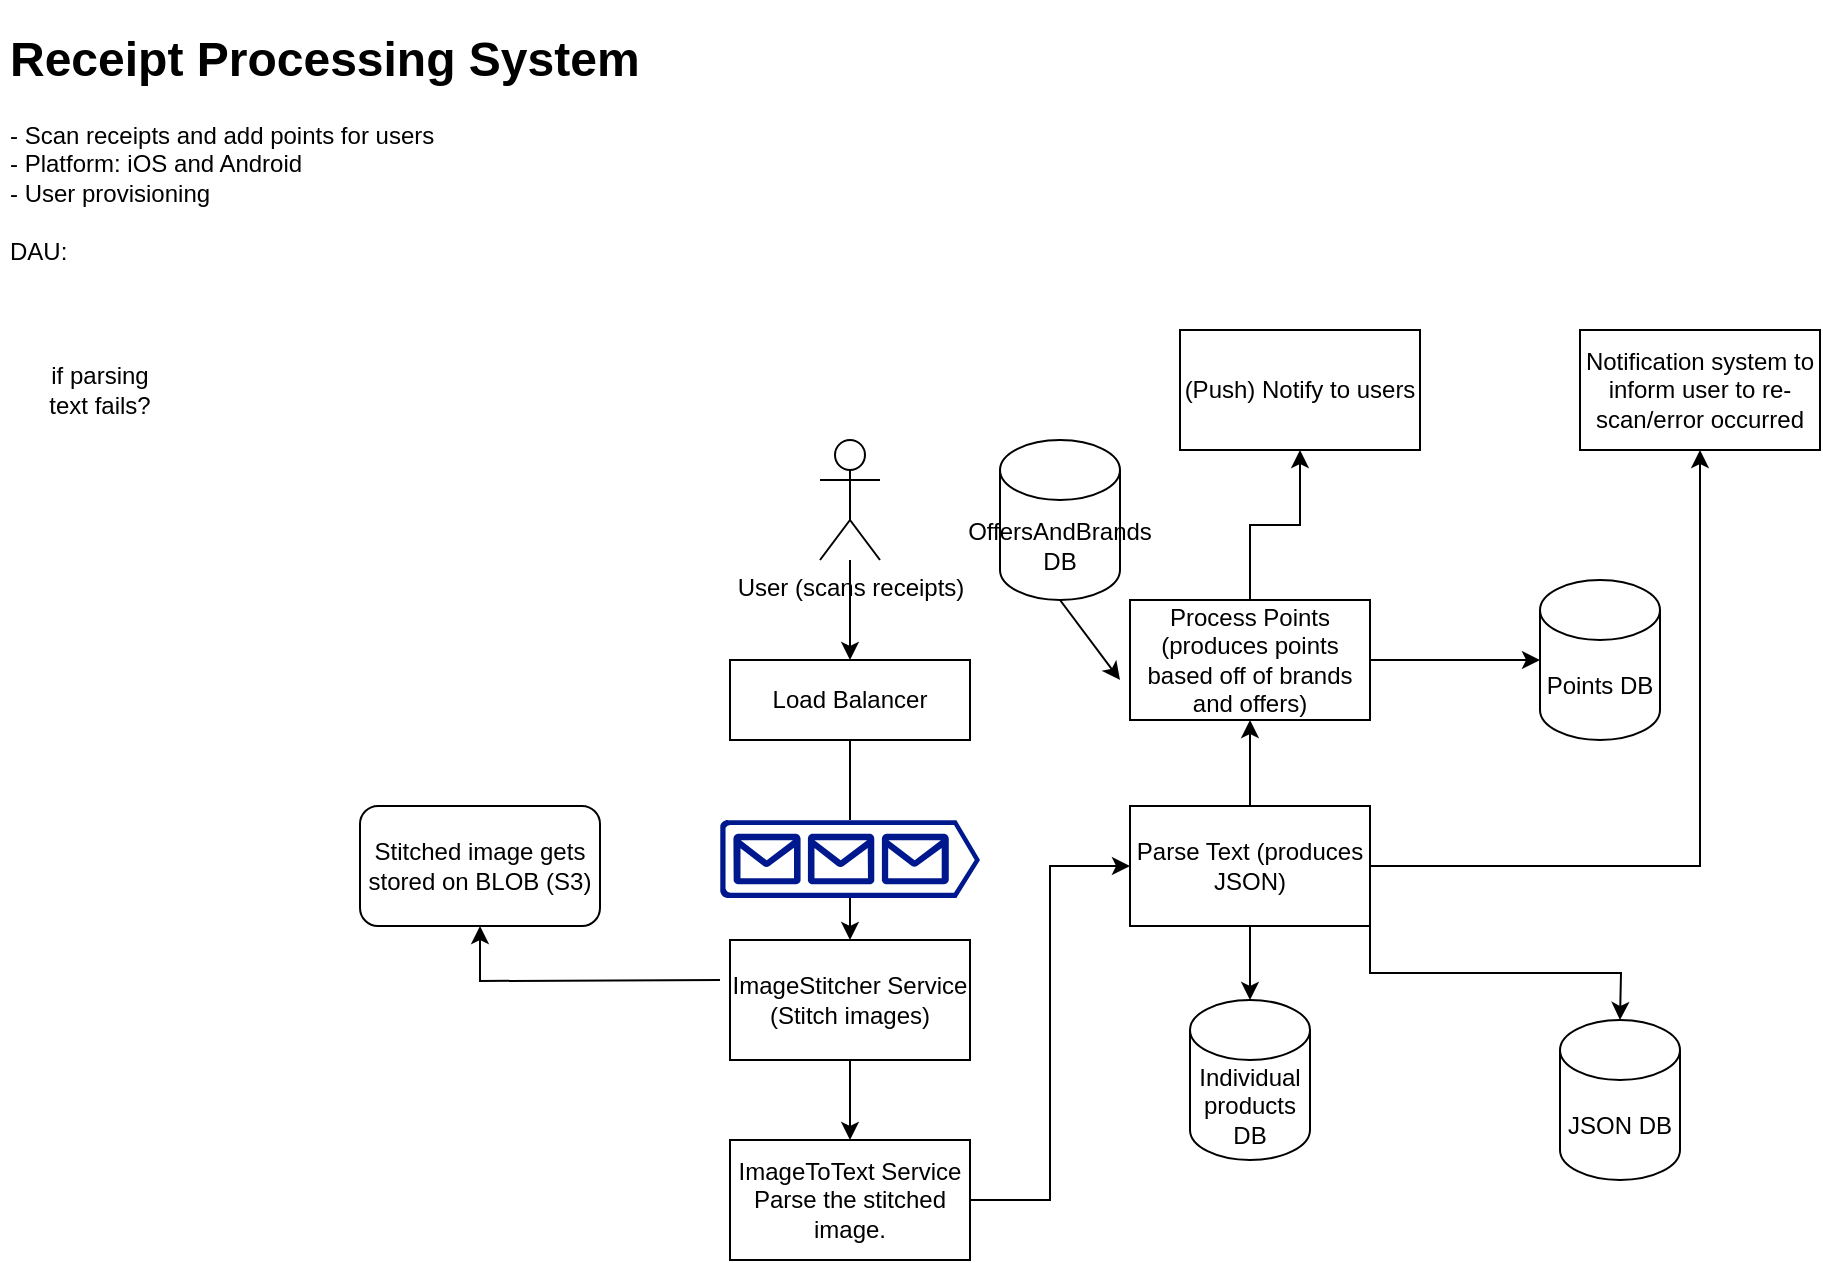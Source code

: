 <mxfile version="20.3.1" type="github"><diagram id="6Mz6tOzfKaghkJ3H9mZz" name="Page-1"><mxGraphModel dx="1038" dy="539" grid="1" gridSize="10" guides="1" tooltips="1" connect="1" arrows="1" fold="1" page="1" pageScale="1" pageWidth="850" pageHeight="1100" math="0" shadow="0"><root><mxCell id="0"/><mxCell id="1" parent="0"/><mxCell id="VeaSoi6lPPONE7-DnQfH-1" value="&lt;h1&gt;Receipt Processing System&lt;/h1&gt;&lt;div&gt;- Scan receipts and add points for users&lt;/div&gt;&lt;div&gt;- Platform: iOS and Android&lt;/div&gt;&lt;div&gt;- User provisioning&lt;/div&gt;&lt;div&gt;&lt;br&gt;&lt;/div&gt;&lt;div&gt;DAU:&amp;nbsp;&lt;/div&gt;&lt;div&gt;1 million users - uploading receipt - 2 receipts per day&lt;/div&gt;&lt;div&gt;&lt;span style=&quot;background-color: initial;&quot;&gt;&amp;nbsp;&lt;/span&gt;&lt;br&gt;&lt;/div&gt;&lt;div&gt;&lt;br&gt;&lt;/div&gt;&lt;div&gt;&lt;br&gt;&lt;/div&gt;" style="text;html=1;strokeColor=none;fillColor=none;spacing=5;spacingTop=-20;whiteSpace=wrap;overflow=hidden;rounded=0;" parent="1" vertex="1"><mxGeometry x="10" y="10" width="330" height="120" as="geometry"/></mxCell><mxCell id="VeaSoi6lPPONE7-DnQfH-11" value="" style="edgeStyle=orthogonalEdgeStyle;rounded=0;orthogonalLoop=1;jettySize=auto;html=1;" parent="1" source="VeaSoi6lPPONE7-DnQfH-3" target="VeaSoi6lPPONE7-DnQfH-4" edge="1"><mxGeometry relative="1" as="geometry"/></mxCell><mxCell id="VeaSoi6lPPONE7-DnQfH-3" value="User (scans receipts)" style="shape=umlActor;verticalLabelPosition=bottom;verticalAlign=top;html=1;outlineConnect=0;" parent="1" vertex="1"><mxGeometry x="420" y="220" width="30" height="60" as="geometry"/></mxCell><mxCell id="VeaSoi6lPPONE7-DnQfH-6" value="" style="edgeStyle=orthogonalEdgeStyle;rounded=0;orthogonalLoop=1;jettySize=auto;html=1;startArrow=none;" parent="1" source="VeaSoi6lPPONE7-DnQfH-33" target="VeaSoi6lPPONE7-DnQfH-5" edge="1"><mxGeometry relative="1" as="geometry"/></mxCell><mxCell id="VeaSoi6lPPONE7-DnQfH-4" value="Load Balancer" style="rounded=0;whiteSpace=wrap;html=1;" parent="1" vertex="1"><mxGeometry x="375" y="330" width="120" height="40" as="geometry"/></mxCell><mxCell id="VeaSoi6lPPONE7-DnQfH-14" value="" style="edgeStyle=orthogonalEdgeStyle;rounded=0;orthogonalLoop=1;jettySize=auto;html=1;exitX=1;exitY=0.5;exitDx=0;exitDy=0;entryX=0;entryY=0.5;entryDx=0;entryDy=0;" parent="1" source="VeaSoi6lPPONE7-DnQfH-23" target="VeaSoi6lPPONE7-DnQfH-13" edge="1"><mxGeometry relative="1" as="geometry"/></mxCell><mxCell id="VeaSoi6lPPONE7-DnQfH-24" value="" style="edgeStyle=orthogonalEdgeStyle;rounded=0;orthogonalLoop=1;jettySize=auto;html=1;" parent="1" source="VeaSoi6lPPONE7-DnQfH-5" target="VeaSoi6lPPONE7-DnQfH-23" edge="1"><mxGeometry relative="1" as="geometry"/></mxCell><mxCell id="VeaSoi6lPPONE7-DnQfH-5" value="ImageStitcher Service&lt;br&gt;(Stitch images)" style="whiteSpace=wrap;html=1;rounded=0;" parent="1" vertex="1"><mxGeometry x="375" y="470" width="120" height="60" as="geometry"/></mxCell><mxCell id="VeaSoi6lPPONE7-DnQfH-7" value="Individual products&lt;br&gt;DB" style="shape=cylinder3;whiteSpace=wrap;html=1;boundedLbl=1;backgroundOutline=1;size=15;" parent="1" vertex="1"><mxGeometry x="605" y="500" width="60" height="80" as="geometry"/></mxCell><mxCell id="VeaSoi6lPPONE7-DnQfH-12" value="Stitched image gets stored on BLOB (S3)" style="rounded=1;whiteSpace=wrap;html=1;" parent="1" vertex="1"><mxGeometry x="190" y="403" width="120" height="60" as="geometry"/></mxCell><mxCell id="VeaSoi6lPPONE7-DnQfH-16" value="" style="edgeStyle=orthogonalEdgeStyle;rounded=0;orthogonalLoop=1;jettySize=auto;html=1;" parent="1" source="VeaSoi6lPPONE7-DnQfH-13" target="VeaSoi6lPPONE7-DnQfH-7" edge="1"><mxGeometry relative="1" as="geometry"/></mxCell><mxCell id="VeaSoi6lPPONE7-DnQfH-22" value="" style="edgeStyle=orthogonalEdgeStyle;rounded=0;orthogonalLoop=1;jettySize=auto;html=1;" parent="1" source="VeaSoi6lPPONE7-DnQfH-13" target="VeaSoi6lPPONE7-DnQfH-21" edge="1"><mxGeometry relative="1" as="geometry"/></mxCell><mxCell id="VeaSoi6lPPONE7-DnQfH-32" value="" style="edgeStyle=orthogonalEdgeStyle;rounded=0;orthogonalLoop=1;jettySize=auto;html=1;" parent="1" source="VeaSoi6lPPONE7-DnQfH-13" target="VeaSoi6lPPONE7-DnQfH-31" edge="1"><mxGeometry relative="1" as="geometry"/></mxCell><mxCell id="VeaSoi6lPPONE7-DnQfH-48" style="edgeStyle=orthogonalEdgeStyle;rounded=0;orthogonalLoop=1;jettySize=auto;html=1;exitX=1;exitY=1;exitDx=0;exitDy=0;" parent="1" source="VeaSoi6lPPONE7-DnQfH-13" edge="1"><mxGeometry relative="1" as="geometry"><mxPoint x="820" y="510" as="targetPoint"/></mxGeometry></mxCell><mxCell id="VeaSoi6lPPONE7-DnQfH-13" value="Parse Text (produces JSON)" style="whiteSpace=wrap;html=1;rounded=0;" parent="1" vertex="1"><mxGeometry x="575" y="403" width="120" height="60" as="geometry"/></mxCell><mxCell id="VeaSoi6lPPONE7-DnQfH-26" value="" style="edgeStyle=orthogonalEdgeStyle;rounded=0;orthogonalLoop=1;jettySize=auto;html=1;" parent="1" source="VeaSoi6lPPONE7-DnQfH-21" target="VeaSoi6lPPONE7-DnQfH-25" edge="1"><mxGeometry relative="1" as="geometry"/></mxCell><mxCell id="VeaSoi6lPPONE7-DnQfH-44" value="" style="edgeStyle=orthogonalEdgeStyle;rounded=0;orthogonalLoop=1;jettySize=auto;html=1;" parent="1" source="VeaSoi6lPPONE7-DnQfH-21" target="VeaSoi6lPPONE7-DnQfH-43" edge="1"><mxGeometry relative="1" as="geometry"/></mxCell><mxCell id="VeaSoi6lPPONE7-DnQfH-21" value="Process Points (produces points based off of brands and offers)" style="whiteSpace=wrap;html=1;rounded=0;" parent="1" vertex="1"><mxGeometry x="575" y="300" width="120" height="60" as="geometry"/></mxCell><mxCell id="VeaSoi6lPPONE7-DnQfH-23" value="ImageToText Service&lt;br&gt;Parse the stitched image." style="whiteSpace=wrap;html=1;rounded=0;" parent="1" vertex="1"><mxGeometry x="375" y="570" width="120" height="60" as="geometry"/></mxCell><mxCell id="VeaSoi6lPPONE7-DnQfH-25" value="Points DB" style="shape=cylinder3;whiteSpace=wrap;html=1;boundedLbl=1;backgroundOutline=1;size=15;" parent="1" vertex="1"><mxGeometry x="780" y="290" width="60" height="80" as="geometry"/></mxCell><mxCell id="VeaSoi6lPPONE7-DnQfH-27" value="if parsing text fails?" style="text;html=1;strokeColor=none;fillColor=none;align=center;verticalAlign=middle;whiteSpace=wrap;rounded=0;" parent="1" vertex="1"><mxGeometry x="30" y="180" width="60" height="30" as="geometry"/></mxCell><mxCell id="VeaSoi6lPPONE7-DnQfH-31" value="Notification system to inform user to re-scan/error occurred" style="whiteSpace=wrap;html=1;rounded=0;" parent="1" vertex="1"><mxGeometry x="800" y="165" width="120" height="60" as="geometry"/></mxCell><mxCell id="VeaSoi6lPPONE7-DnQfH-33" value="" style="sketch=0;aspect=fixed;pointerEvents=1;shadow=0;dashed=0;html=1;strokeColor=none;labelPosition=center;verticalLabelPosition=bottom;verticalAlign=top;align=center;fillColor=#00188D;shape=mxgraph.azure.queue_generic" parent="1" vertex="1"><mxGeometry x="370" y="410" width="130" height="39" as="geometry"/></mxCell><mxCell id="VeaSoi6lPPONE7-DnQfH-34" value="" style="edgeStyle=orthogonalEdgeStyle;rounded=0;orthogonalLoop=1;jettySize=auto;html=1;endArrow=none;" parent="1" source="VeaSoi6lPPONE7-DnQfH-4" target="VeaSoi6lPPONE7-DnQfH-33" edge="1"><mxGeometry relative="1" as="geometry"><mxPoint x="435" y="370" as="sourcePoint"/><mxPoint x="435" y="470" as="targetPoint"/></mxGeometry></mxCell><mxCell id="VeaSoi6lPPONE7-DnQfH-41" value="OffersAndBrands DB" style="shape=cylinder3;whiteSpace=wrap;html=1;boundedLbl=1;backgroundOutline=1;size=15;" parent="1" vertex="1"><mxGeometry x="510" y="220" width="60" height="80" as="geometry"/></mxCell><mxCell id="VeaSoi6lPPONE7-DnQfH-42" value="" style="endArrow=classic;html=1;rounded=0;exitX=0.5;exitY=1;exitDx=0;exitDy=0;exitPerimeter=0;" parent="1" source="VeaSoi6lPPONE7-DnQfH-41" edge="1"><mxGeometry width="50" height="50" relative="1" as="geometry"><mxPoint x="410" y="400" as="sourcePoint"/><mxPoint x="570" y="340" as="targetPoint"/></mxGeometry></mxCell><mxCell id="VeaSoi6lPPONE7-DnQfH-43" value="(Push) Notify to users" style="whiteSpace=wrap;html=1;rounded=0;" parent="1" vertex="1"><mxGeometry x="600" y="165" width="120" height="60" as="geometry"/></mxCell><mxCell id="VeaSoi6lPPONE7-DnQfH-47" value="" style="edgeStyle=orthogonalEdgeStyle;rounded=0;orthogonalLoop=1;jettySize=auto;html=1;" parent="1" target="VeaSoi6lPPONE7-DnQfH-12" edge="1"><mxGeometry relative="1" as="geometry"><mxPoint x="370" y="490" as="sourcePoint"/></mxGeometry></mxCell><mxCell id="VeaSoi6lPPONE7-DnQfH-49" value="JSON DB" style="shape=cylinder3;whiteSpace=wrap;html=1;boundedLbl=1;backgroundOutline=1;size=15;" parent="1" vertex="1"><mxGeometry x="790" y="510" width="60" height="80" as="geometry"/></mxCell></root></mxGraphModel></diagram></mxfile>